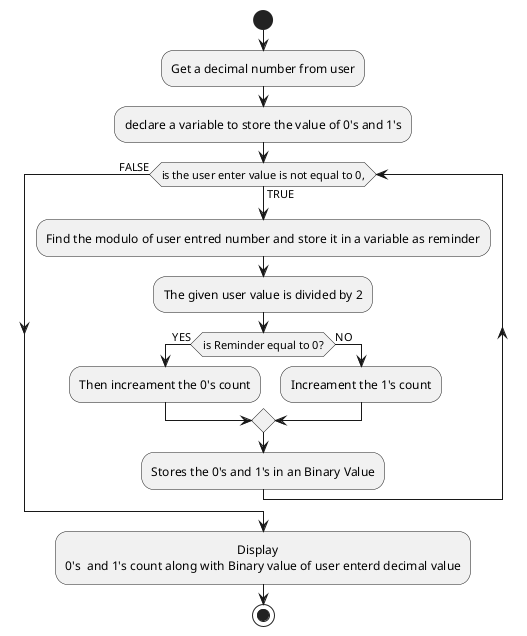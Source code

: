 @startuml " decimal-number"
start
:Get a decimal number from user;
:declare a variable to store the value of 0's and 1's;


while (is the user enter value is not equal to 0,) is (TRUE)
  :Find the modulo of user entred number and store it in a variable as reminder;
  :The given user value is divided by 2;
  
  if (is Reminder equal to 0?) then (YES)
  :Then increament the 0's count;
else (NO)
  :Increament the 1's count;
endif 
:Stores the 0's and 1's in an Binary Value;



endwhile (FALSE)
:                                                       Display
0's  and 1's count along with Binary value of user enterd decimal value;


stop
@enduml
